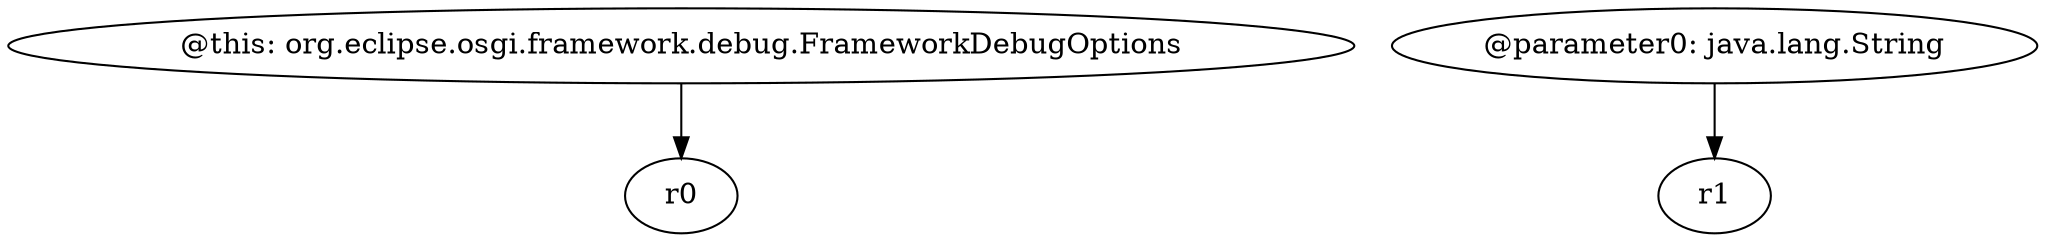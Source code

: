digraph g {
0[label="@this: org.eclipse.osgi.framework.debug.FrameworkDebugOptions"]
1[label="r0"]
0->1[label=""]
2[label="@parameter0: java.lang.String"]
3[label="r1"]
2->3[label=""]
}